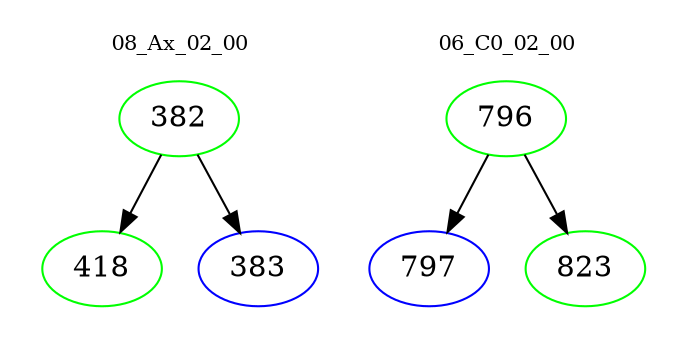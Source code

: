 digraph{
subgraph cluster_0 {
color = white
label = "08_Ax_02_00";
fontsize=10;
T0_382 [label="382", color="green"]
T0_382 -> T0_418 [color="black"]
T0_418 [label="418", color="green"]
T0_382 -> T0_383 [color="black"]
T0_383 [label="383", color="blue"]
}
subgraph cluster_1 {
color = white
label = "06_C0_02_00";
fontsize=10;
T1_796 [label="796", color="green"]
T1_796 -> T1_797 [color="black"]
T1_797 [label="797", color="blue"]
T1_796 -> T1_823 [color="black"]
T1_823 [label="823", color="green"]
}
}
